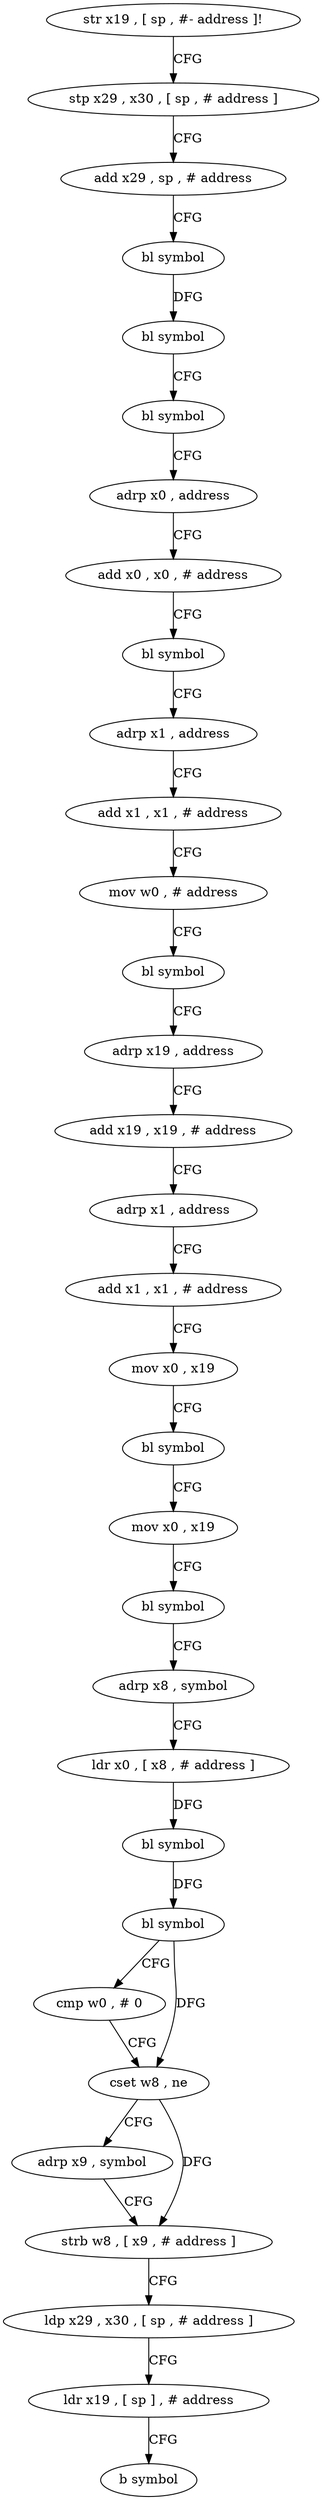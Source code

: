 digraph "func" {
"4212796" [label = "str x19 , [ sp , #- address ]!" ]
"4212800" [label = "stp x29 , x30 , [ sp , # address ]" ]
"4212804" [label = "add x29 , sp , # address" ]
"4212808" [label = "bl symbol" ]
"4212812" [label = "bl symbol" ]
"4212816" [label = "bl symbol" ]
"4212820" [label = "adrp x0 , address" ]
"4212824" [label = "add x0 , x0 , # address" ]
"4212828" [label = "bl symbol" ]
"4212832" [label = "adrp x1 , address" ]
"4212836" [label = "add x1 , x1 , # address" ]
"4212840" [label = "mov w0 , # address" ]
"4212844" [label = "bl symbol" ]
"4212848" [label = "adrp x19 , address" ]
"4212852" [label = "add x19 , x19 , # address" ]
"4212856" [label = "adrp x1 , address" ]
"4212860" [label = "add x1 , x1 , # address" ]
"4212864" [label = "mov x0 , x19" ]
"4212868" [label = "bl symbol" ]
"4212872" [label = "mov x0 , x19" ]
"4212876" [label = "bl symbol" ]
"4212880" [label = "adrp x8 , symbol" ]
"4212884" [label = "ldr x0 , [ x8 , # address ]" ]
"4212888" [label = "bl symbol" ]
"4212892" [label = "bl symbol" ]
"4212896" [label = "cmp w0 , # 0" ]
"4212900" [label = "cset w8 , ne" ]
"4212904" [label = "adrp x9 , symbol" ]
"4212908" [label = "strb w8 , [ x9 , # address ]" ]
"4212912" [label = "ldp x29 , x30 , [ sp , # address ]" ]
"4212916" [label = "ldr x19 , [ sp ] , # address" ]
"4212920" [label = "b symbol" ]
"4212796" -> "4212800" [ label = "CFG" ]
"4212800" -> "4212804" [ label = "CFG" ]
"4212804" -> "4212808" [ label = "CFG" ]
"4212808" -> "4212812" [ label = "DFG" ]
"4212812" -> "4212816" [ label = "CFG" ]
"4212816" -> "4212820" [ label = "CFG" ]
"4212820" -> "4212824" [ label = "CFG" ]
"4212824" -> "4212828" [ label = "CFG" ]
"4212828" -> "4212832" [ label = "CFG" ]
"4212832" -> "4212836" [ label = "CFG" ]
"4212836" -> "4212840" [ label = "CFG" ]
"4212840" -> "4212844" [ label = "CFG" ]
"4212844" -> "4212848" [ label = "CFG" ]
"4212848" -> "4212852" [ label = "CFG" ]
"4212852" -> "4212856" [ label = "CFG" ]
"4212856" -> "4212860" [ label = "CFG" ]
"4212860" -> "4212864" [ label = "CFG" ]
"4212864" -> "4212868" [ label = "CFG" ]
"4212868" -> "4212872" [ label = "CFG" ]
"4212872" -> "4212876" [ label = "CFG" ]
"4212876" -> "4212880" [ label = "CFG" ]
"4212880" -> "4212884" [ label = "CFG" ]
"4212884" -> "4212888" [ label = "DFG" ]
"4212888" -> "4212892" [ label = "DFG" ]
"4212892" -> "4212896" [ label = "CFG" ]
"4212892" -> "4212900" [ label = "DFG" ]
"4212896" -> "4212900" [ label = "CFG" ]
"4212900" -> "4212904" [ label = "CFG" ]
"4212900" -> "4212908" [ label = "DFG" ]
"4212904" -> "4212908" [ label = "CFG" ]
"4212908" -> "4212912" [ label = "CFG" ]
"4212912" -> "4212916" [ label = "CFG" ]
"4212916" -> "4212920" [ label = "CFG" ]
}
